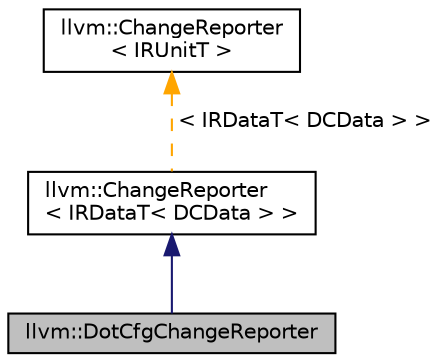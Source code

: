 digraph "llvm::DotCfgChangeReporter"
{
 // LATEX_PDF_SIZE
  bgcolor="transparent";
  edge [fontname="Helvetica",fontsize="10",labelfontname="Helvetica",labelfontsize="10"];
  node [fontname="Helvetica",fontsize="10",shape=record];
  Node1 [label="llvm::DotCfgChangeReporter",height=0.2,width=0.4,color="black", fillcolor="grey75", style="filled", fontcolor="black",tooltip=" "];
  Node2 -> Node1 [dir="back",color="midnightblue",fontsize="10",style="solid",fontname="Helvetica"];
  Node2 [label="llvm::ChangeReporter\l\< IRDataT\< DCData \> \>",height=0.2,width=0.4,color="black",URL="$classllvm_1_1ChangeReporter.html",tooltip=" "];
  Node3 -> Node2 [dir="back",color="orange",fontsize="10",style="dashed",label=" \< IRDataT\< DCData \> \>" ,fontname="Helvetica"];
  Node3 [label="llvm::ChangeReporter\l\< IRUnitT \>",height=0.2,width=0.4,color="black",URL="$classllvm_1_1ChangeReporter.html",tooltip=" "];
}
